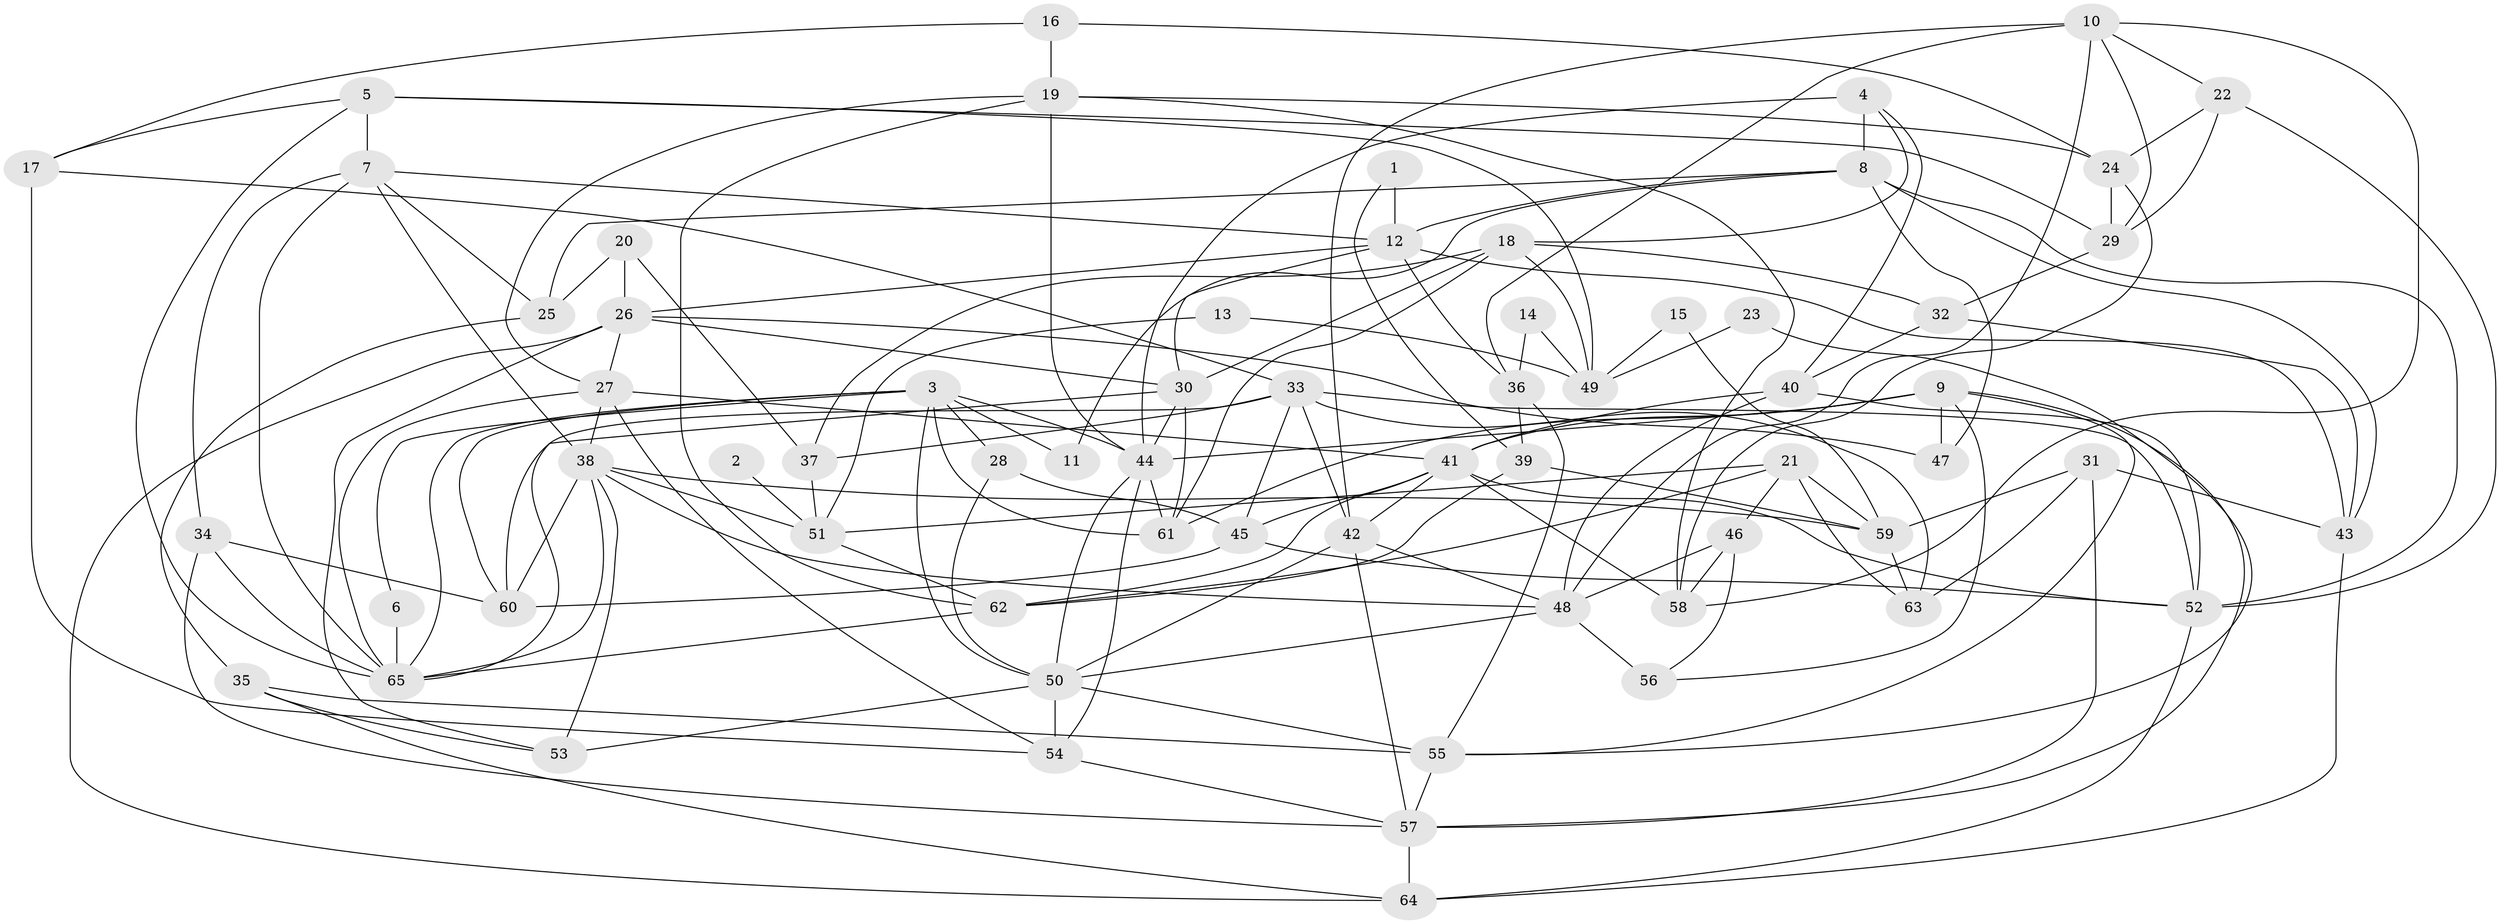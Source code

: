 // original degree distribution, {3: 0.27102803738317754, 6: 0.1308411214953271, 2: 0.14018691588785046, 4: 0.24299065420560748, 5: 0.17757009345794392, 7: 0.037383177570093455}
// Generated by graph-tools (version 1.1) at 2025/36/03/04/25 23:36:59]
// undirected, 65 vertices, 162 edges
graph export_dot {
  node [color=gray90,style=filled];
  1;
  2;
  3;
  4;
  5;
  6;
  7;
  8;
  9;
  10;
  11;
  12;
  13;
  14;
  15;
  16;
  17;
  18;
  19;
  20;
  21;
  22;
  23;
  24;
  25;
  26;
  27;
  28;
  29;
  30;
  31;
  32;
  33;
  34;
  35;
  36;
  37;
  38;
  39;
  40;
  41;
  42;
  43;
  44;
  45;
  46;
  47;
  48;
  49;
  50;
  51;
  52;
  53;
  54;
  55;
  56;
  57;
  58;
  59;
  60;
  61;
  62;
  63;
  64;
  65;
  1 -- 12 [weight=2.0];
  1 -- 39 [weight=1.0];
  2 -- 51 [weight=2.0];
  3 -- 6 [weight=1.0];
  3 -- 11 [weight=1.0];
  3 -- 28 [weight=1.0];
  3 -- 44 [weight=1.0];
  3 -- 50 [weight=1.0];
  3 -- 60 [weight=1.0];
  3 -- 61 [weight=1.0];
  3 -- 65 [weight=1.0];
  4 -- 8 [weight=2.0];
  4 -- 18 [weight=1.0];
  4 -- 40 [weight=1.0];
  4 -- 44 [weight=1.0];
  5 -- 7 [weight=1.0];
  5 -- 17 [weight=1.0];
  5 -- 29 [weight=1.0];
  5 -- 49 [weight=1.0];
  5 -- 65 [weight=1.0];
  6 -- 65 [weight=1.0];
  7 -- 12 [weight=1.0];
  7 -- 25 [weight=2.0];
  7 -- 34 [weight=1.0];
  7 -- 38 [weight=1.0];
  7 -- 65 [weight=1.0];
  8 -- 11 [weight=1.0];
  8 -- 12 [weight=1.0];
  8 -- 25 [weight=1.0];
  8 -- 43 [weight=1.0];
  8 -- 47 [weight=1.0];
  8 -- 52 [weight=1.0];
  9 -- 41 [weight=1.0];
  9 -- 44 [weight=1.0];
  9 -- 47 [weight=1.0];
  9 -- 55 [weight=1.0];
  9 -- 56 [weight=1.0];
  9 -- 57 [weight=1.0];
  9 -- 61 [weight=1.0];
  10 -- 22 [weight=1.0];
  10 -- 29 [weight=1.0];
  10 -- 36 [weight=1.0];
  10 -- 42 [weight=1.0];
  10 -- 48 [weight=1.0];
  10 -- 58 [weight=1.0];
  12 -- 26 [weight=1.0];
  12 -- 30 [weight=1.0];
  12 -- 36 [weight=1.0];
  12 -- 43 [weight=1.0];
  13 -- 49 [weight=1.0];
  13 -- 51 [weight=1.0];
  14 -- 36 [weight=1.0];
  14 -- 49 [weight=1.0];
  15 -- 49 [weight=1.0];
  15 -- 59 [weight=1.0];
  16 -- 17 [weight=1.0];
  16 -- 19 [weight=1.0];
  16 -- 24 [weight=1.0];
  17 -- 33 [weight=1.0];
  17 -- 54 [weight=1.0];
  18 -- 30 [weight=1.0];
  18 -- 32 [weight=1.0];
  18 -- 37 [weight=1.0];
  18 -- 49 [weight=2.0];
  18 -- 61 [weight=1.0];
  19 -- 24 [weight=1.0];
  19 -- 27 [weight=1.0];
  19 -- 44 [weight=1.0];
  19 -- 58 [weight=1.0];
  19 -- 62 [weight=1.0];
  20 -- 25 [weight=1.0];
  20 -- 26 [weight=1.0];
  20 -- 37 [weight=1.0];
  21 -- 46 [weight=1.0];
  21 -- 51 [weight=1.0];
  21 -- 59 [weight=1.0];
  21 -- 62 [weight=1.0];
  21 -- 63 [weight=1.0];
  22 -- 24 [weight=1.0];
  22 -- 29 [weight=1.0];
  22 -- 52 [weight=1.0];
  23 -- 49 [weight=1.0];
  23 -- 55 [weight=1.0];
  24 -- 29 [weight=1.0];
  24 -- 58 [weight=1.0];
  25 -- 35 [weight=1.0];
  26 -- 27 [weight=1.0];
  26 -- 30 [weight=1.0];
  26 -- 47 [weight=1.0];
  26 -- 53 [weight=1.0];
  26 -- 64 [weight=1.0];
  27 -- 38 [weight=1.0];
  27 -- 41 [weight=1.0];
  27 -- 54 [weight=1.0];
  27 -- 65 [weight=1.0];
  28 -- 45 [weight=1.0];
  28 -- 50 [weight=1.0];
  29 -- 32 [weight=1.0];
  30 -- 44 [weight=1.0];
  30 -- 61 [weight=1.0];
  30 -- 65 [weight=1.0];
  31 -- 43 [weight=1.0];
  31 -- 57 [weight=1.0];
  31 -- 59 [weight=1.0];
  31 -- 63 [weight=1.0];
  32 -- 40 [weight=1.0];
  32 -- 43 [weight=1.0];
  33 -- 37 [weight=2.0];
  33 -- 42 [weight=1.0];
  33 -- 45 [weight=1.0];
  33 -- 52 [weight=1.0];
  33 -- 60 [weight=1.0];
  33 -- 63 [weight=1.0];
  34 -- 57 [weight=1.0];
  34 -- 60 [weight=1.0];
  34 -- 65 [weight=1.0];
  35 -- 53 [weight=1.0];
  35 -- 55 [weight=1.0];
  35 -- 64 [weight=1.0];
  36 -- 39 [weight=1.0];
  36 -- 55 [weight=1.0];
  37 -- 51 [weight=1.0];
  38 -- 48 [weight=1.0];
  38 -- 51 [weight=2.0];
  38 -- 53 [weight=1.0];
  38 -- 59 [weight=1.0];
  38 -- 60 [weight=1.0];
  38 -- 65 [weight=1.0];
  39 -- 59 [weight=1.0];
  39 -- 62 [weight=2.0];
  40 -- 41 [weight=1.0];
  40 -- 48 [weight=1.0];
  40 -- 52 [weight=1.0];
  41 -- 42 [weight=1.0];
  41 -- 45 [weight=1.0];
  41 -- 52 [weight=1.0];
  41 -- 58 [weight=1.0];
  41 -- 62 [weight=1.0];
  42 -- 48 [weight=1.0];
  42 -- 50 [weight=1.0];
  42 -- 57 [weight=1.0];
  43 -- 64 [weight=1.0];
  44 -- 50 [weight=1.0];
  44 -- 54 [weight=1.0];
  44 -- 61 [weight=1.0];
  45 -- 52 [weight=1.0];
  45 -- 60 [weight=1.0];
  46 -- 48 [weight=1.0];
  46 -- 56 [weight=1.0];
  46 -- 58 [weight=1.0];
  48 -- 50 [weight=1.0];
  48 -- 56 [weight=2.0];
  50 -- 53 [weight=1.0];
  50 -- 54 [weight=1.0];
  50 -- 55 [weight=1.0];
  51 -- 62 [weight=1.0];
  52 -- 64 [weight=1.0];
  54 -- 57 [weight=1.0];
  55 -- 57 [weight=1.0];
  57 -- 64 [weight=1.0];
  59 -- 63 [weight=1.0];
  62 -- 65 [weight=1.0];
}
